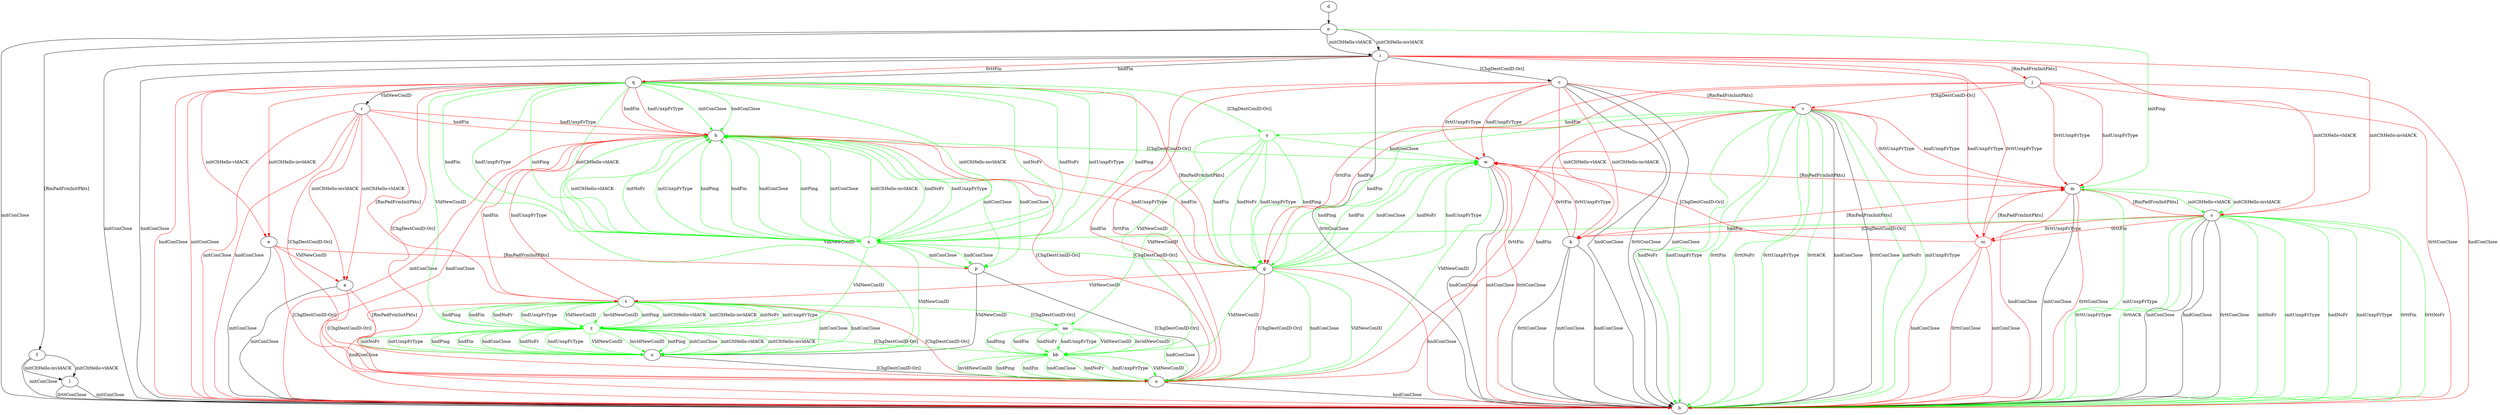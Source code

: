 digraph "" {
	a -> h	[key=0,
		label="initConClose "];
	a -> o	[key=0,
		color=red,
		label="[ChgDestConID-Ori] "];
	a -> u	[key=0,
		color=red,
		label="[RmPadFrmInitPkts] "];
	b -> h	[key=0,
		color=red,
		label="initConClose "];
	b -> h	[key=1,
		color=red,
		label="hndConClose "];
	b -> o	[key=0,
		color=red,
		label="[ChgDestConID-Ori] "];
	b -> p	[key=0,
		color=green,
		label="initConClose "];
	b -> p	[key=1,
		color=green,
		label="hndConClose "];
	b -> u	[key=0,
		color=green,
		label="VldNewConID "];
	b -> w	[key=0,
		color=green,
		label="[ChgDestConID-Ori] "];
	c -> h	[key=0,
		label="initConClose "];
	c -> h	[key=1,
		label="hndConClose "];
	c -> h	[key=2,
		label="0rttConClose "];
	c -> k	[key=0,
		color=red,
		label="initCltHello-vldACK "];
	c -> k	[key=1,
		color=red,
		label="initCltHello-invldACK "];
	c -> o	[key=0,
		color=red,
		label="hndFin "];
	c -> o	[key=1,
		color=red,
		label="0rttFin "];
	c -> v	[key=0,
		color=red,
		label="[RmPadFrmInitPkts] "];
	c -> w	[key=0,
		color=red,
		label="hndUnxpFrType "];
	c -> w	[key=1,
		color=red,
		label="0rttUnxpFrType "];
	d -> n	[key=0];
	e -> a	[key=0,
		color=red,
		label="VldNewConID "];
	e -> h	[key=0,
		label="initConClose "];
	e -> o	[key=0,
		color=red,
		label="[ChgDestConID-Ori] "];
	e -> p	[key=0,
		color=red,
		label="[RmPadFrmInitPkts] "];
	f -> h	[key=0,
		label="initConClose "];
	f -> l	[key=0,
		label="initCltHello-vldACK "];
	f -> l	[key=1,
		label="initCltHello-invldACK "];
	g -> b	[key=0,
		color=red,
		label="hndFin "];
	g -> b	[key=1,
		color=red,
		label="hndUnxpFrType "];
	g -> h	[key=0,
		color=red,
		label="hndConClose "];
	g -> o	[key=0,
		color=green,
		label="hndConClose "];
	g -> o	[key=1,
		color=green,
		label="VldNewConID "];
	g -> o	[key=2,
		color=red,
		label="[ChgDestConID-Ori] "];
	g -> t	[key=0,
		color=red,
		label="VldNewConID "];
	g -> w	[key=0,
		color=green,
		label="hndPing "];
	g -> w	[key=1,
		color=green,
		label="hndFin "];
	g -> w	[key=2,
		color=green,
		label="hndConClose "];
	g -> w	[key=3,
		color=green,
		label="hndNoFr "];
	g -> w	[key=4,
		color=green,
		label="hndUnxpFrType "];
	bb	[color=green];
	g -> bb	[key=0,
		color=green,
		label="VldNewConID "];
	i -> c	[key=0,
		label="[ChgDestConID-Ori] "];
	i -> h	[key=0,
		label="initConClose "];
	i -> h	[key=1,
		label="hndConClose "];
	i -> h	[key=2,
		label="0rttConClose "];
	i -> j	[key=0,
		color=red,
		label="[RmPadFrmInitPkts] "];
	i -> q	[key=0,
		label="hndFin "];
	i -> q	[key=1,
		color=red,
		label="0rttFin "];
	i -> s	[key=0,
		color=red,
		label="initCltHello-vldACK "];
	i -> s	[key=1,
		color=red,
		label="initCltHello-invldACK "];
	cc	[color=red];
	i -> cc	[key=0,
		color=red,
		label="hndUnxpFrType "];
	i -> cc	[key=1,
		color=red,
		label="0rttUnxpFrType "];
	j -> g	[key=0,
		color=red,
		label="hndFin "];
	j -> g	[key=1,
		color=red,
		label="0rttFin "];
	j -> h	[key=0,
		color=red,
		label="hndConClose "];
	j -> h	[key=1,
		color=red,
		label="0rttConClose "];
	j -> m	[key=0,
		color=red,
		label="hndUnxpFrType "];
	j -> m	[key=1,
		color=red,
		label="0rttUnxpFrType "];
	j -> v	[key=0,
		color=red,
		label="[ChgDestConID-Ori] "];
	k -> h	[key=0,
		label="initConClose "];
	k -> h	[key=1,
		label="hndConClose "];
	k -> h	[key=2,
		label="0rttConClose "];
	k -> m	[key=0,
		color=red,
		label="[RmPadFrmInitPkts] "];
	k -> w	[key=0,
		color=red,
		label="0rttFin "];
	k -> w	[key=1,
		color=red,
		label="0rttUnxpFrType "];
	l -> h	[key=0,
		label="initConClose "];
	l -> h	[key=1,
		label="0rttConClose "];
	m -> h	[key=0,
		label="initConClose "];
	m -> h	[key=1,
		color=green,
		label="initUnxpFrType "];
	m -> h	[key=2,
		color=red,
		label="hndConClose "];
	m -> h	[key=3,
		color=red,
		label="0rttConClose "];
	m -> s	[key=0,
		color=green,
		label="initCltHello-vldACK "];
	m -> s	[key=1,
		color=green,
		label="initCltHello-invldACK "];
	n -> f	[key=0,
		label="[RmPadFrmInitPkts] "];
	n -> h	[key=0,
		label="initConClose "];
	n -> i	[key=0,
		label="initCltHello-vldACK "];
	n -> i	[key=1,
		label="initCltHello-invldACK "];
	n -> m	[key=0,
		color=green,
		label="initPing "];
	o -> h	[key=0,
		label="hndConClose "];
	p -> o	[key=0,
		label="[ChgDestConID-Ori] "];
	p -> u	[key=0,
		label="VldNewConID "];
	q -> b	[key=0,
		color=green,
		label="initConClose "];
	q -> b	[key=1,
		color=green,
		label="hndConClose "];
	q -> b	[key=2,
		color=red,
		label="hndFin "];
	q -> b	[key=3,
		color=red,
		label="hndUnxpFrType "];
	q -> e	[key=0,
		color=red,
		label="initCltHello-vldACK "];
	q -> e	[key=1,
		color=red,
		label="initCltHello-invldACK "];
	q -> g	[key=0,
		color=red,
		label="[RmPadFrmInitPkts] "];
	q -> h	[key=0,
		color=red,
		label="initConClose "];
	q -> h	[key=1,
		color=red,
		label="hndConClose "];
	q -> o	[key=0,
		color=red,
		label="[ChgDestConID-Ori] "];
	q -> r	[key=0,
		label="VldNewConID "];
	x	[color=green];
	q -> x	[key=0,
		color=green,
		label="initPing "];
	q -> x	[key=1,
		color=green,
		label="initCltHello-vldACK "];
	q -> x	[key=2,
		color=green,
		label="initCltHello-invldACK "];
	q -> x	[key=3,
		color=green,
		label="initNoFr "];
	q -> x	[key=4,
		color=green,
		label="initUnxpFrType "];
	q -> x	[key=5,
		color=green,
		label="hndPing "];
	q -> x	[key=6,
		color=green,
		label="hndFin "];
	q -> x	[key=7,
		color=green,
		label="hndNoFr "];
	q -> x	[key=8,
		color=green,
		label="hndUnxpFrType "];
	y	[color=green];
	q -> y	[key=0,
		color=green,
		label="[ChgDestConID-Ori] "];
	z	[color=green];
	q -> z	[key=0,
		color=green,
		label="VldNewConID "];
	r -> a	[key=0,
		color=red,
		label="initCltHello-vldACK "];
	r -> a	[key=1,
		color=red,
		label="initCltHello-invldACK "];
	r -> b	[key=0,
		color=red,
		label="hndFin "];
	r -> b	[key=1,
		color=red,
		label="hndUnxpFrType "];
	r -> h	[key=0,
		color=red,
		label="initConClose "];
	r -> h	[key=1,
		color=red,
		label="hndConClose "];
	r -> o	[key=0,
		color=red,
		label="[ChgDestConID-Ori] "];
	r -> t	[key=0,
		color=red,
		label="[RmPadFrmInitPkts] "];
	s -> h	[key=0,
		label="initConClose "];
	s -> h	[key=1,
		label="hndConClose "];
	s -> h	[key=2,
		label="0rttConClose "];
	s -> h	[key=3,
		color=green,
		label="initNoFr "];
	s -> h	[key=4,
		color=green,
		label="initUnxpFrType "];
	s -> h	[key=5,
		color=green,
		label="hndNoFr "];
	s -> h	[key=6,
		color=green,
		label="hndUnxpFrType "];
	s -> h	[key=7,
		color=green,
		label="0rttFin "];
	s -> h	[key=8,
		color=green,
		label="0rttNoFr "];
	s -> h	[key=9,
		color=green,
		label="0rttUnxpFrType "];
	s -> h	[key=10,
		color=green,
		label="0rttACK "];
	s -> k	[key=0,
		color=red,
		label="[ChgDestConID-Ori] "];
	s -> m	[key=0,
		color=red,
		label="[RmPadFrmInitPkts] "];
	s -> x	[key=0,
		color=green,
		label="hndFin "];
	s -> cc	[key=0,
		color=red,
		label="0rttFin "];
	s -> cc	[key=1,
		color=red,
		label="0rttUnxpFrType "];
	t -> b	[key=0,
		color=red,
		label="hndFin "];
	t -> b	[key=1,
		color=red,
		label="hndUnxpFrType "];
	t -> h	[key=0,
		color=red,
		label="hndConClose "];
	t -> o	[key=0,
		color=red,
		label="[ChgDestConID-Ori] "];
	t -> u	[key=0,
		color=green,
		label="initConClose "];
	t -> u	[key=1,
		color=green,
		label="hndConClose "];
	t -> z	[key=0,
		color=green,
		label="initPing "];
	t -> z	[key=1,
		color=green,
		label="initCltHello-vldACK "];
	t -> z	[key=2,
		color=green,
		label="initCltHello-invldACK "];
	t -> z	[key=3,
		color=green,
		label="initNoFr "];
	t -> z	[key=4,
		color=green,
		label="initUnxpFrType "];
	t -> z	[key=5,
		color=green,
		label="hndPing "];
	t -> z	[key=6,
		color=green,
		label="hndFin "];
	t -> z	[key=7,
		color=green,
		label="hndNoFr "];
	t -> z	[key=8,
		color=green,
		label="hndUnxpFrType "];
	t -> z	[key=9,
		color=green,
		label="VldNewConID "];
	t -> z	[key=10,
		color=green,
		label="InvldNewConID "];
	aa	[color=green];
	t -> aa	[key=0,
		color=green,
		label="[ChgDestConID-Ori] "];
	u -> o	[key=0,
		label="[ChgDestConID-Ori] "];
	v -> g	[key=0,
		color=green,
		label="hndFin "];
	v -> h	[key=0,
		label="hndConClose "];
	v -> h	[key=1,
		label="0rttConClose "];
	v -> h	[key=2,
		color=green,
		label="initNoFr "];
	v -> h	[key=3,
		color=green,
		label="initUnxpFrType "];
	v -> h	[key=4,
		color=green,
		label="hndNoFr "];
	v -> h	[key=5,
		color=green,
		label="hndUnxpFrType "];
	v -> h	[key=6,
		color=green,
		label="0rttFin "];
	v -> h	[key=7,
		color=green,
		label="0rttNoFr "];
	v -> h	[key=8,
		color=green,
		label="0rttUnxpFrType "];
	v -> h	[key=9,
		color=green,
		label="0rttACK "];
	v -> m	[key=0,
		color=red,
		label="hndUnxpFrType "];
	v -> m	[key=1,
		color=red,
		label="0rttUnxpFrType "];
	v -> o	[key=0,
		color=red,
		label="hndFin "];
	v -> o	[key=1,
		color=red,
		label="0rttFin "];
	v -> y	[key=0,
		color=green,
		label="hndFin "];
	w -> h	[key=0,
		label="hndConClose "];
	w -> h	[key=1,
		color=red,
		label="initConClose "];
	w -> h	[key=2,
		color=red,
		label="0rttConClose "];
	w -> m	[key=0,
		color=red,
		label="[RmPadFrmInitPkts] "];
	w -> o	[key=0,
		color=green,
		label="VldNewConID "];
	x -> b	[key=0,
		color=green,
		label="initPing "];
	x -> b	[key=1,
		color=green,
		label="initConClose "];
	x -> b	[key=2,
		color=green,
		label="initCltHello-vldACK "];
	x -> b	[key=3,
		color=green,
		label="initCltHello-invldACK "];
	x -> b	[key=4,
		color=green,
		label="initNoFr "];
	x -> b	[key=5,
		color=green,
		label="initUnxpFrType "];
	x -> b	[key=6,
		color=green,
		label="hndPing "];
	x -> b	[key=7,
		color=green,
		label="hndFin "];
	x -> b	[key=8,
		color=green,
		label="hndConClose "];
	x -> b	[key=9,
		color=green,
		label="hndNoFr "];
	x -> b	[key=10,
		color=green,
		label="hndUnxpFrType "];
	x -> g	[key=0,
		color=green,
		label="[ChgDestConID-Ori] "];
	x -> p	[key=0,
		color=green,
		label="initConClose "];
	x -> p	[key=1,
		color=green,
		label="hndConClose "];
	x -> u	[key=0,
		color=green,
		label="VldNewConID "];
	x -> z	[key=0,
		color=green,
		label="VldNewConID "];
	y -> g	[key=0,
		color=green,
		label="hndPing "];
	y -> g	[key=1,
		color=green,
		label="hndFin "];
	y -> g	[key=2,
		color=green,
		label="hndNoFr "];
	y -> g	[key=3,
		color=green,
		label="hndUnxpFrType "];
	y -> w	[key=0,
		color=green,
		label="hndConClose "];
	y -> aa	[key=0,
		color=green,
		label="VldNewConID "];
	y -> bb	[key=0,
		color=green,
		label="VldNewConID "];
	z -> u	[key=0,
		color=green,
		label="initPing "];
	z -> u	[key=1,
		color=green,
		label="initConClose "];
	z -> u	[key=2,
		color=green,
		label="initCltHello-vldACK "];
	z -> u	[key=3,
		color=green,
		label="initCltHello-invldACK "];
	z -> u	[key=4,
		color=green,
		label="initNoFr "];
	z -> u	[key=5,
		color=green,
		label="initUnxpFrType "];
	z -> u	[key=6,
		color=green,
		label="hndPing "];
	z -> u	[key=7,
		color=green,
		label="hndFin "];
	z -> u	[key=8,
		color=green,
		label="hndConClose "];
	z -> u	[key=9,
		color=green,
		label="hndNoFr "];
	z -> u	[key=10,
		color=green,
		label="hndUnxpFrType "];
	z -> u	[key=11,
		color=green,
		label="VldNewConID "];
	z -> u	[key=12,
		color=green,
		label="InvldNewConID "];
	z -> bb	[key=0,
		color=green,
		label="[ChgDestConID-Ori] "];
	aa -> o	[key=0,
		color=green,
		label="hndConClose "];
	aa -> bb	[key=0,
		color=green,
		label="hndPing "];
	aa -> bb	[key=1,
		color=green,
		label="hndFin "];
	aa -> bb	[key=2,
		color=green,
		label="hndNoFr "];
	aa -> bb	[key=3,
		color=green,
		label="hndUnxpFrType "];
	aa -> bb	[key=4,
		color=green,
		label="VldNewConID "];
	aa -> bb	[key=5,
		color=green,
		label="InvldNewConID "];
	bb -> o	[key=0,
		color=green,
		label="hndPing "];
	bb -> o	[key=1,
		color=green,
		label="hndFin "];
	bb -> o	[key=2,
		color=green,
		label="hndConClose "];
	bb -> o	[key=3,
		color=green,
		label="hndNoFr "];
	bb -> o	[key=4,
		color=green,
		label="hndUnxpFrType "];
	bb -> o	[key=5,
		color=green,
		label="VldNewConID "];
	bb -> o	[key=6,
		color=green,
		label="InvldNewConID "];
	cc -> h	[key=0,
		color=red,
		label="initConClose "];
	cc -> h	[key=1,
		color=red,
		label="hndConClose "];
	cc -> h	[key=2,
		color=red,
		label="0rttConClose "];
	cc -> m	[key=0,
		color=red,
		label="[RmPadFrmInitPkts] "];
	cc -> w	[key=0,
		color=red,
		label="[ChgDestConID-Ori] "];
}

